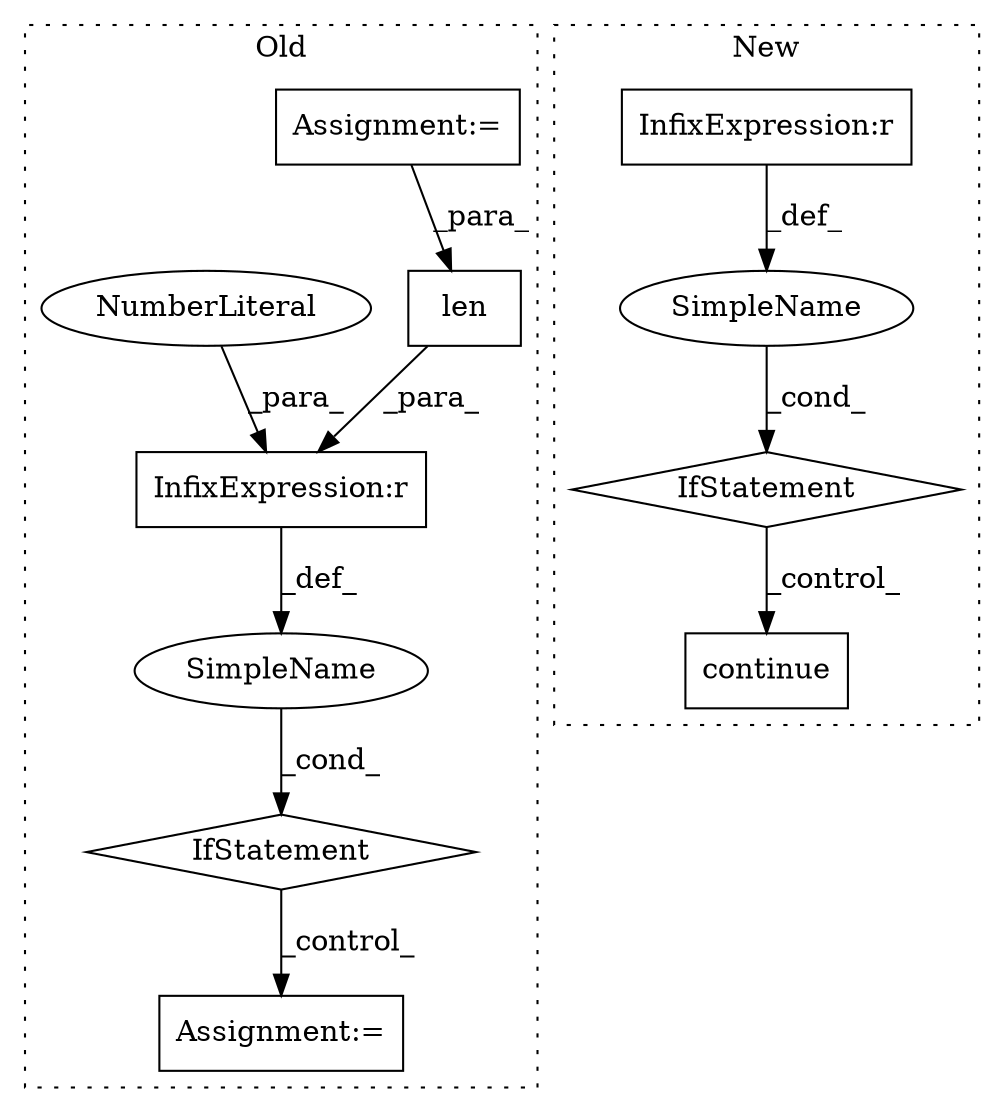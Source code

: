 digraph G {
subgraph cluster0 {
1 [label="len" a="32" s="14641,14655" l="4,1" shape="box"];
6 [label="Assignment:=" a="7" s="14596" l="1" shape="box"];
7 [label="InfixExpression:r" a="27" s="14679" l="4" shape="box"];
8 [label="NumberLiteral" a="34" s="14683" l="1" shape="ellipse"];
9 [label="IfStatement" a="25" s="14666,14684" l="4,2" shape="diamond"];
10 [label="Assignment:=" a="7" s="14711" l="1" shape="box"];
11 [label="SimpleName" a="42" s="" l="" shape="ellipse"];
label = "Old";
style="dotted";
}
subgraph cluster1 {
2 [label="continue" a="18" s="16215" l="9" shape="box"];
3 [label="IfStatement" a="25" s="16180,16201" l="4,2" shape="diamond"];
4 [label="SimpleName" a="42" s="" l="" shape="ellipse"];
5 [label="InfixExpression:r" a="27" s="16191" l="4" shape="box"];
label = "New";
style="dotted";
}
1 -> 7 [label="_para_"];
3 -> 2 [label="_control_"];
4 -> 3 [label="_cond_"];
5 -> 4 [label="_def_"];
6 -> 1 [label="_para_"];
7 -> 11 [label="_def_"];
8 -> 7 [label="_para_"];
9 -> 10 [label="_control_"];
11 -> 9 [label="_cond_"];
}